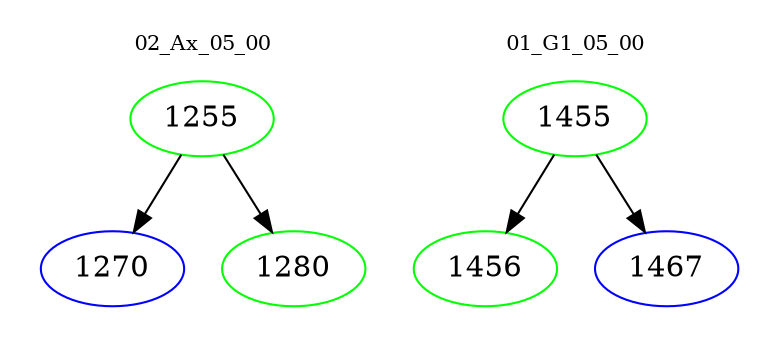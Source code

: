 digraph{
subgraph cluster_0 {
color = white
label = "02_Ax_05_00";
fontsize=10;
T0_1255 [label="1255", color="green"]
T0_1255 -> T0_1270 [color="black"]
T0_1270 [label="1270", color="blue"]
T0_1255 -> T0_1280 [color="black"]
T0_1280 [label="1280", color="green"]
}
subgraph cluster_1 {
color = white
label = "01_G1_05_00";
fontsize=10;
T1_1455 [label="1455", color="green"]
T1_1455 -> T1_1456 [color="black"]
T1_1456 [label="1456", color="green"]
T1_1455 -> T1_1467 [color="black"]
T1_1467 [label="1467", color="blue"]
}
}
